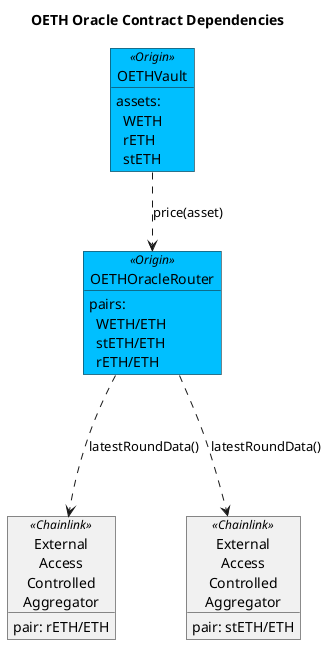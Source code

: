 @startuml

skinparam tabSize 2

title "OETH Oracle Contract Dependencies"

object "OETHVault" as vault <<Origin>> #DeepSkyBlue {
assets:
    \tWETH
    ' \tfrxETH
    \trETH
    \tstETH
}

object "OETHOracleRouter" as router <<Origin>> #DeepSkyBlue {
pairs:
    \tWETH/ETH
    ' \tfrxETH/ETH
    \tstETH/ETH
    \trETH/ETH
}

' object "FrxEthFraxOracle" as fo <<Frax>> {
' pair: frxETH/ETH
' }

' object "FrxEthEthDualOracle" as fdo <<Frax>> {
' pair: frxETH/ETH
' }

object "External\nAccess\nControlled\nAggregator" as clrETH <<Chainlink>> {
pair: rETH/ETH
}

object "External\nAccess\nControlled\nAggregator" as clstETH <<Chainlink>> {
pair: stETH/ETH
}

' object "External\nAccess\nControlled\nAggregator" as cleth <<Chainlink>> {
' pair: ETH/USD
' }

' object "External\nAccess\nControlled\nAggregator" as clfrax <<Chainlink>> {
' pair: FRAX/USD
' }

' object "frxETH/ETH Pool" as cp <<Curve>> {
' assets: frxETH, ETH
' }

' object "StaticOracle" as uso <<Uniswap>> {
' }

' object "frxETH/FRAX Pool" as up <<Uniswap>> {
'     assets: frxETH, FRAX
' }


vault ..> router : price(asset)
router ...> clrETH : latestRoundData()
router ...> clstETH : latestRoundData()
' router ..> fo : latestRoundData()
' fdo .> fo : addRoundData()
' fdo ....> cp : price_oracle()
' fdo ....> uso : quoteSpecificPoolsWithTimePeriod()
' uso .> up : observe()
' fdo ..> cleth : latestRoundData()
' fdo ..> clfrax : latestRoundData()

@enduml